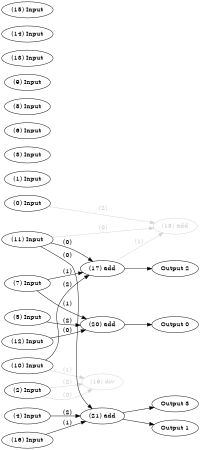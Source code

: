 digraph NeuralNetwork {
rankdir=LR;
size="4,3";
center = true;
node0 [label="(0) Input", color=black, labelfontcolor=black, fontcolor=black];
node1 [label="(1) Input", color=black, labelfontcolor=black, fontcolor=black];
node2 [label="(2) Input", color=black, labelfontcolor=black, fontcolor=black];
node3 [label="(3) Input", color=black, labelfontcolor=black, fontcolor=black];
node4 [label="(4) Input", color=black, labelfontcolor=black, fontcolor=black];
node5 [label="(5) Input", color=black, labelfontcolor=black, fontcolor=black];
node6 [label="(6) Input", color=black, labelfontcolor=black, fontcolor=black];
node7 [label="(7) Input", color=black, labelfontcolor=black, fontcolor=black];
node8 [label="(8) Input", color=black, labelfontcolor=black, fontcolor=black];
node9 [label="(9) Input", color=black, labelfontcolor=black, fontcolor=black];
node10 [label="(10) Input", color=black, labelfontcolor=black, fontcolor=black];
node11 [label="(11) Input", color=black, labelfontcolor=black, fontcolor=black];
node12 [label="(12) Input", color=black, labelfontcolor=black, fontcolor=black];
node13 [label="(13) Input", color=black, labelfontcolor=black, fontcolor=black];
node14 [label="(14) Input", color=black, labelfontcolor=black, fontcolor=black];
node15 [label="(15) Input", color=black, labelfontcolor=black, fontcolor=black];
node16 [label="(16) Input", color=black, labelfontcolor=black, fontcolor=black];
node17 [label="(17) add", color=black, labelfontcolor=black, fontcolor=black];
node11 -> node17 [label=" (0)", labelfontcolor=black, fontcolor=black, bold=true, color=black];
node7 -> node17 [label=" (1)", labelfontcolor=black, fontcolor=black, bold=true, color=black];
node10 -> node17 [label=" (2)", labelfontcolor=black, fontcolor=black, bold=true, color=black];
node18 [label="(18) add", color=lightgrey, labelfontcolor=lightgrey, fontcolor=lightgrey];
node11 -> node18 [label=" (0)", labelfontcolor=lightgrey, fontcolor=lightgrey, bold=true, color=lightgrey];
node17 -> node18 [label=" (1)", labelfontcolor=lightgrey, fontcolor=lightgrey, bold=true, color=lightgrey];
node0 -> node18 [label=" (2)", labelfontcolor=lightgrey, fontcolor=lightgrey, bold=true, color=lightgrey];
node19 [label="(19) div", color=lightgrey, labelfontcolor=lightgrey, fontcolor=lightgrey];
node2 -> node19 [label=" (0)", labelfontcolor=lightgrey, fontcolor=lightgrey, bold=true, color=lightgrey];
node10 -> node19 [label=" (1)", labelfontcolor=lightgrey, fontcolor=lightgrey, bold=true, color=lightgrey];
node2 -> node19 [label=" (2)", labelfontcolor=lightgrey, fontcolor=lightgrey, bold=true, color=lightgrey];
node20 [label="(20) add", color=black, labelfontcolor=black, fontcolor=black];
node12 -> node20 [label=" (0)", labelfontcolor=black, fontcolor=black, bold=true, color=black];
node7 -> node20 [label=" (1)", labelfontcolor=black, fontcolor=black, bold=true, color=black];
node5 -> node20 [label=" (2)", labelfontcolor=black, fontcolor=black, bold=true, color=black];
node21 [label="(21) add", color=black, labelfontcolor=black, fontcolor=black];
node11 -> node21 [label=" (0)", labelfontcolor=black, fontcolor=black, bold=true, color=black];
node16 -> node21 [label=" (1)", labelfontcolor=black, fontcolor=black, bold=true, color=black];
node4 -> node21 [label=" (2)", labelfontcolor=black, fontcolor=black, bold=true, color=black];
node22 [label="Output 0", color=black, labelfontcolor=black, fontcolor=black];
node20 -> node22 [labelfontcolor=black, fontcolor=black, bold=true, color=black];
node23 [label="Output 1", color=black, labelfontcolor=black, fontcolor=black];
node21 -> node23 [labelfontcolor=black, fontcolor=black, bold=true, color=black];
node24 [label="Output 2", color=black, labelfontcolor=black, fontcolor=black];
node17 -> node24 [labelfontcolor=black, fontcolor=black, bold=true, color=black];
node25 [label="Output 3", color=black, labelfontcolor=black, fontcolor=black];
node21 -> node25 [labelfontcolor=black, fontcolor=black, bold=true, color=black];
{ rank = source; "node0"; "node1"; "node2"; "node3"; "node4"; "node5"; "node6"; "node7"; "node8"; "node9"; "node10"; "node11"; "node12"; "node13"; "node14"; "node15"; "node16"; }
{ rank = max;"node22";"node23";"node24";"node25"; }
}
